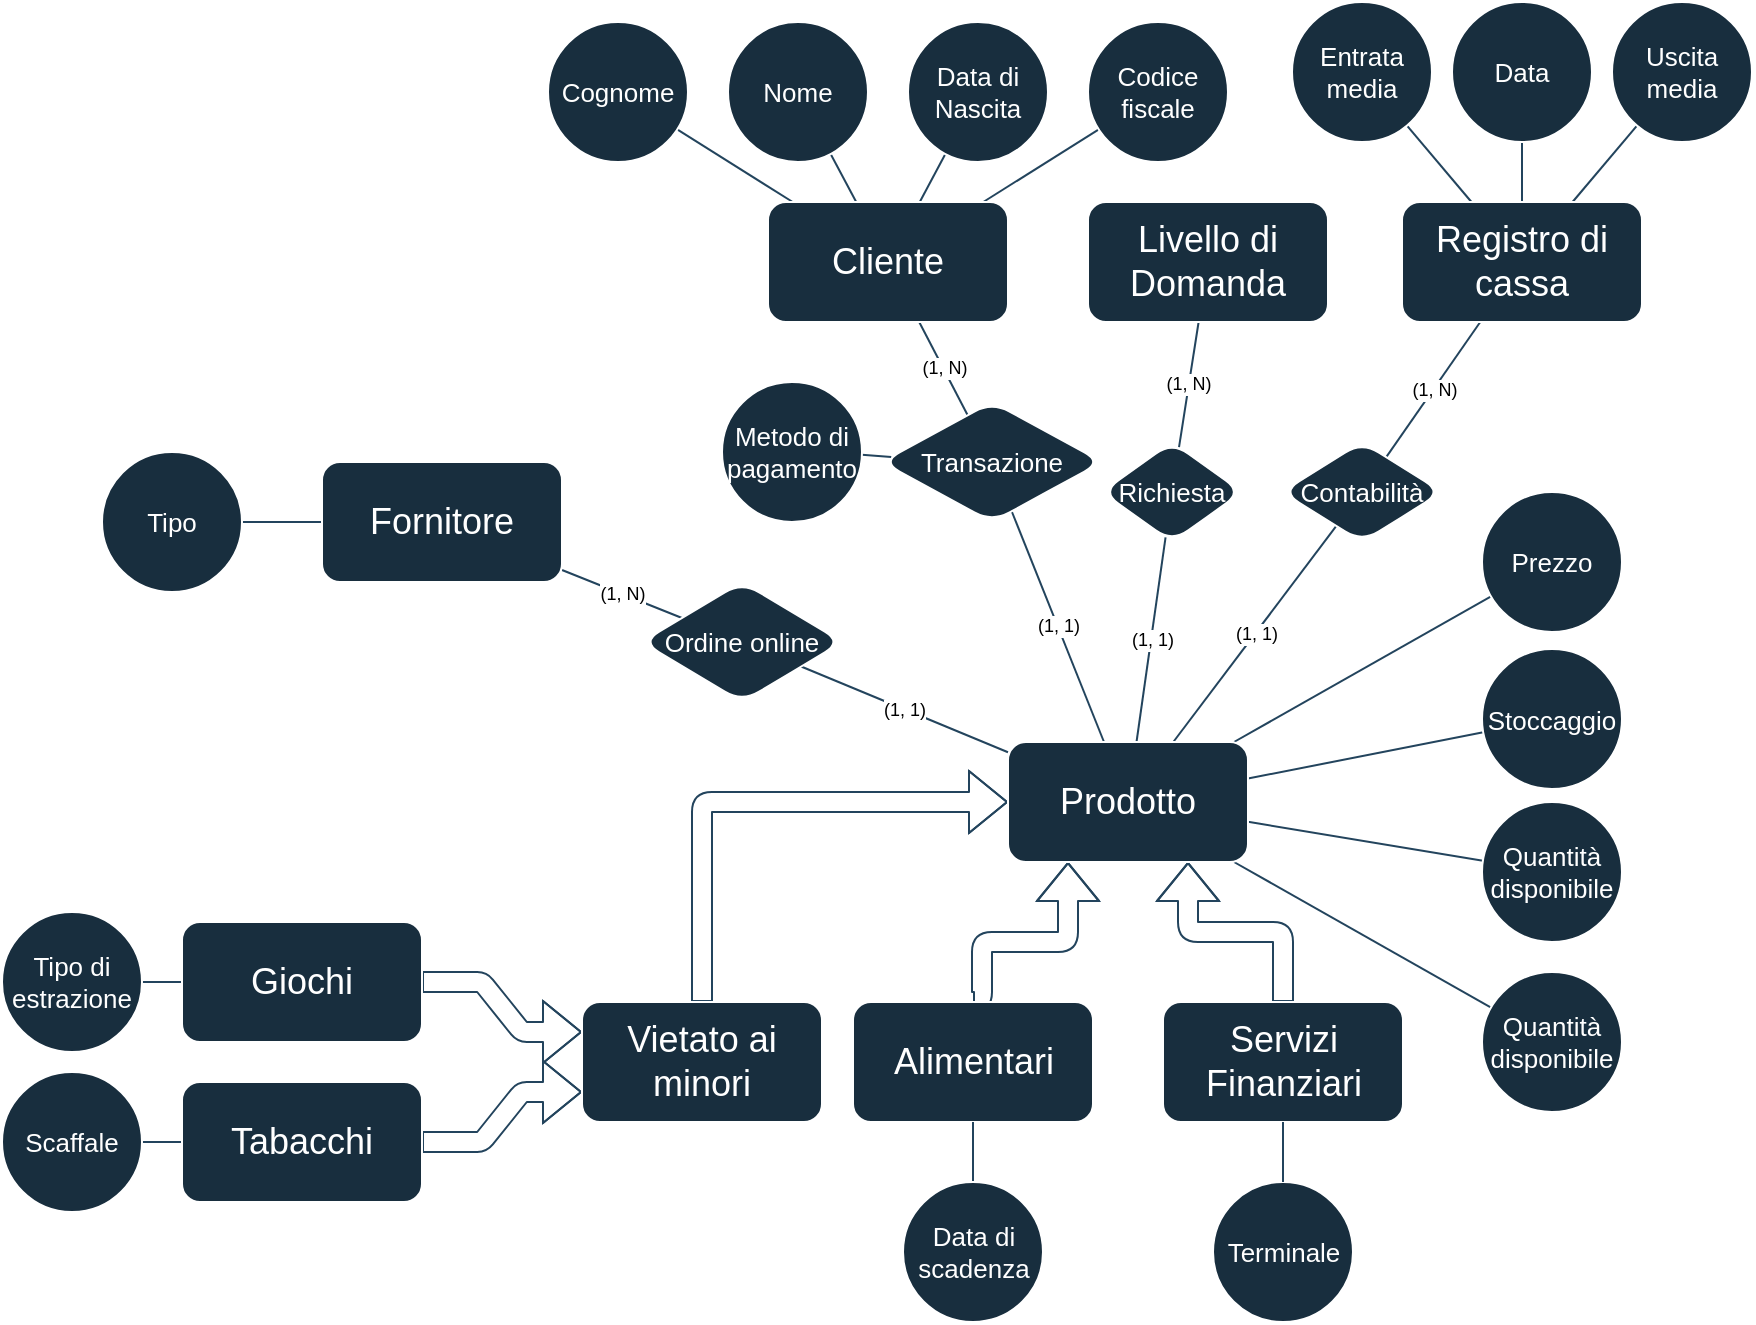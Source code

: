 <mxfile version="22.1.2" type="device">
  <diagram name="Page-1" id="yC7KV2Ko1jgtMiXsxVH6">
    <mxGraphModel dx="1687" dy="1014" grid="1" gridSize="10" guides="1" tooltips="1" connect="1" arrows="1" fold="1" page="1" pageScale="1" pageWidth="1169" pageHeight="827" background="none" math="0" shadow="0">
      <root>
        <mxCell id="0" />
        <mxCell id="1" parent="0" />
        <mxCell id="bjiBy-Oqqbf7vFOBeWp3-7" style="edgeStyle=entityRelationEdgeStyle;rounded=1;orthogonalLoop=1;jettySize=auto;html=1;entryX=1;entryY=0.75;entryDx=0;entryDy=0;strokeColor=#23445D;shape=flexArrow;labelBackgroundColor=none;fontColor=default;" edge="1" parent="1" source="NwfZpaaQpDAw_J0AIX61-36" target="BWnH7RUJTYlGTLS44q7B-50">
          <mxGeometry relative="1" as="geometry" />
        </mxCell>
        <mxCell id="bjiBy-Oqqbf7vFOBeWp3-13" style="edgeStyle=orthogonalEdgeStyle;rounded=1;orthogonalLoop=1;jettySize=auto;html=1;entryX=0.25;entryY=0;entryDx=0;entryDy=0;strokeColor=#23445D;shape=flexArrow;labelBackgroundColor=none;fontColor=default;" edge="1" parent="1" source="NwfZpaaQpDAw_J0AIX61-58" target="NwfZpaaQpDAw_J0AIX61-10">
          <mxGeometry relative="1" as="geometry" />
        </mxCell>
        <mxCell id="bjiBy-Oqqbf7vFOBeWp3-11" style="edgeStyle=orthogonalEdgeStyle;rounded=1;orthogonalLoop=1;jettySize=auto;html=1;strokeColor=#23445D;endArrow=blockThin;endFill=1;shape=flexArrow;entryX=0.75;entryY=0;entryDx=0;entryDy=0;elbow=vertical;labelBackgroundColor=none;fontColor=default;exitX=0.5;exitY=1;exitDx=0;exitDy=0;" edge="1" parent="1" source="NwfZpaaQpDAw_J0AIX61-81" target="NwfZpaaQpDAw_J0AIX61-10">
          <mxGeometry relative="1" as="geometry">
            <Array as="points">
              <mxPoint x="710" y="520" />
              <mxPoint x="753" y="520" />
            </Array>
          </mxGeometry>
        </mxCell>
        <mxCell id="bjiBy-Oqqbf7vFOBeWp3-6" style="edgeStyle=entityRelationEdgeStyle;rounded=1;orthogonalLoop=1;jettySize=auto;html=1;strokeColor=#23445D;shape=flexArrow;entryX=1;entryY=0.25;entryDx=0;entryDy=0;labelBackgroundColor=none;fontColor=default;" edge="1" parent="1" source="NwfZpaaQpDAw_J0AIX61-86" target="BWnH7RUJTYlGTLS44q7B-50">
          <mxGeometry relative="1" as="geometry" />
        </mxCell>
        <mxCell id="BWnH7RUJTYlGTLS44q7B-9" value="(1, N)" style="endArrow=none;rounded=1;shadow=0;snapToPoint=0;fixDash=0;editable=1;movable=1;resizable=1;rotatable=1;deletable=1;locked=0;connectable=1;metaEdit=0;backgroundOutline=0;cloneable=1;enumerate=0;comic=0;fontSize=9;verticalAlign=middle;align=center;fontStyle=0;fontColor=default;labelBackgroundColor=default;labelBorderColor=none;html=1;spacing=0;horizontal=1;strokeColor=#23445D;" parent="1" source="NwfZpaaQpDAw_J0AIX61-1" target="NwfZpaaQpDAw_J0AIX61-28" edge="1">
          <mxGeometry width="50" height="50" relative="1" as="geometry">
            <mxPoint x="648" y="180" as="sourcePoint" />
            <mxPoint x="877" y="295.5" as="targetPoint" />
          </mxGeometry>
        </mxCell>
        <mxCell id="BWnH7RUJTYlGTLS44q7B-10" value="(1, 1)" style="endArrow=none;rounded=1;shadow=0;snapToPoint=0;fixDash=0;editable=1;movable=1;resizable=1;rotatable=1;deletable=1;locked=0;connectable=1;metaEdit=0;backgroundOutline=0;cloneable=1;enumerate=0;comic=0;fontSize=9;verticalAlign=middle;align=center;fontStyle=0;fontColor=default;labelBackgroundColor=default;labelBorderColor=none;html=1;spacing=0;horizontal=1;strokeColor=#23445D;" parent="1" source="NwfZpaaQpDAw_J0AIX61-1" target="NwfZpaaQpDAw_J0AIX61-10" edge="1">
          <mxGeometry width="50" height="50" relative="1" as="geometry">
            <mxPoint x="768" y="262" as="sourcePoint" />
            <mxPoint x="768" y="224" as="targetPoint" />
          </mxGeometry>
        </mxCell>
        <mxCell id="BWnH7RUJTYlGTLS44q7B-13" value="" style="endArrow=none;rounded=1;shadow=0;snapToPoint=0;fixDash=0;editable=1;movable=1;resizable=1;rotatable=1;deletable=1;locked=0;connectable=1;metaEdit=0;backgroundOutline=0;cloneable=1;enumerate=0;comic=0;fontSize=18;verticalAlign=middle;align=center;fontStyle=0;fontColor=default;labelBackgroundColor=none;labelBorderColor=none;html=1;spacing=0;horizontal=1;strokeColor=#23445D;" parent="1" source="BWnH7RUJTYlGTLS44q7B-11" target="NwfZpaaQpDAw_J0AIX61-1" edge="1">
          <mxGeometry width="50" height="50" relative="1" as="geometry">
            <mxPoint x="827" y="374.5" as="sourcePoint" />
            <mxPoint x="660" y="320" as="targetPoint" />
          </mxGeometry>
        </mxCell>
        <mxCell id="BWnH7RUJTYlGTLS44q7B-18" value="" style="endArrow=none;rounded=1;shadow=0;snapToPoint=0;fixDash=0;editable=1;movable=1;resizable=1;rotatable=1;deletable=1;locked=0;connectable=1;metaEdit=0;backgroundOutline=0;cloneable=1;enumerate=0;comic=0;fontSize=18;verticalAlign=middle;align=center;fontStyle=0;fontColor=default;labelBackgroundColor=none;labelBorderColor=none;html=1;spacing=0;horizontal=1;strokeColor=#23445D;" parent="1" source="BWnH7RUJTYlGTLS44q7B-17" target="NwfZpaaQpDAw_J0AIX61-36" edge="1">
          <mxGeometry width="50" height="50" relative="1" as="geometry">
            <mxPoint x="-22" y="861" as="sourcePoint" />
            <mxPoint x="28" y="811" as="targetPoint" />
          </mxGeometry>
        </mxCell>
        <mxCell id="BWnH7RUJTYlGTLS44q7B-23" value="(1, N)" style="endArrow=none;rounded=1;shadow=0;snapToPoint=0;fixDash=0;editable=1;movable=1;resizable=1;rotatable=1;deletable=1;locked=0;connectable=1;metaEdit=0;backgroundOutline=0;cloneable=1;enumerate=0;comic=0;fontSize=9;verticalAlign=middle;align=center;fontStyle=0;fontColor=default;labelBackgroundColor=default;labelBorderColor=none;html=1;spacing=0;horizontal=1;strokeColor=#23445D;" parent="1" source="BWnH7RUJTYlGTLS44q7B-19" target="BWnH7RUJTYlGTLS44q7B-22" edge="1">
          <mxGeometry width="50" height="50" relative="1" as="geometry">
            <mxPoint x="937" y="433" as="sourcePoint" />
            <mxPoint x="987" y="383" as="targetPoint" />
          </mxGeometry>
        </mxCell>
        <mxCell id="BWnH7RUJTYlGTLS44q7B-24" value="(1, 1)" style="endArrow=none;rounded=1;shadow=0;snapToPoint=0;fixDash=0;editable=1;movable=1;resizable=1;rotatable=1;deletable=1;locked=0;connectable=1;metaEdit=0;backgroundOutline=0;cloneable=1;enumerate=0;comic=0;fontSize=9;verticalAlign=middle;align=center;fontStyle=0;fontColor=default;labelBackgroundColor=default;labelBorderColor=none;html=1;spacing=0;horizontal=1;strokeColor=#23445D;" parent="1" source="NwfZpaaQpDAw_J0AIX61-10" target="BWnH7RUJTYlGTLS44q7B-22" edge="1">
          <mxGeometry width="50" height="50" relative="1" as="geometry">
            <mxPoint x="458" y="239" as="sourcePoint" />
            <mxPoint x="543" y="288" as="targetPoint" />
          </mxGeometry>
        </mxCell>
        <mxCell id="BWnH7RUJTYlGTLS44q7B-29" value="" style="endArrow=none;rounded=1;shadow=0;snapToPoint=0;fixDash=0;editable=1;movable=1;resizable=1;rotatable=1;deletable=1;locked=0;connectable=1;metaEdit=0;backgroundOutline=0;cloneable=1;enumerate=0;comic=0;fontSize=18;verticalAlign=middle;align=center;fontStyle=0;fontColor=default;labelBackgroundColor=none;labelBorderColor=none;html=1;spacing=0;horizontal=1;strokeColor=#23445D;" parent="1" source="BWnH7RUJTYlGTLS44q7B-27" target="NwfZpaaQpDAw_J0AIX61-10" edge="1">
          <mxGeometry width="50" height="50" relative="1" as="geometry">
            <mxPoint x="902" y="211" as="sourcePoint" />
            <mxPoint x="832" y="297.166" as="targetPoint" />
          </mxGeometry>
        </mxCell>
        <mxCell id="BWnH7RUJTYlGTLS44q7B-30" value="" style="endArrow=none;rounded=1;shadow=0;snapToPoint=0;fixDash=0;editable=1;movable=1;resizable=1;rotatable=1;deletable=1;locked=0;connectable=1;metaEdit=0;backgroundOutline=0;cloneable=1;enumerate=0;comic=0;fontSize=18;verticalAlign=middle;align=center;fontStyle=0;fontColor=default;labelBackgroundColor=none;labelBorderColor=none;html=1;spacing=0;horizontal=1;strokeColor=#23445D;" parent="1" source="BWnH7RUJTYlGTLS44q7B-28" target="NwfZpaaQpDAw_J0AIX61-10" edge="1">
          <mxGeometry width="50" height="50" relative="1" as="geometry">
            <mxPoint x="897" y="297" as="sourcePoint" />
            <mxPoint x="832" y="338.273" as="targetPoint" />
          </mxGeometry>
        </mxCell>
        <mxCell id="BWnH7RUJTYlGTLS44q7B-32" value="(1, 1)" style="endArrow=none;rounded=1;shadow=0;snapToPoint=0;fixDash=0;editable=1;movable=1;resizable=1;rotatable=1;deletable=1;locked=0;connectable=1;metaEdit=0;backgroundOutline=0;cloneable=1;enumerate=0;comic=0;fontSize=9;verticalAlign=middle;align=center;fontStyle=0;fontColor=default;labelBackgroundColor=default;labelBorderColor=none;html=1;spacing=0;horizontal=1;strokeColor=#23445D;" parent="1" source="BWnH7RUJTYlGTLS44q7B-33" target="NwfZpaaQpDAw_J0AIX61-10" edge="1">
          <mxGeometry width="50" height="50" relative="1" as="geometry">
            <mxPoint x="929" y="238" as="sourcePoint" />
            <mxPoint x="832" y="279.0" as="targetPoint" />
          </mxGeometry>
        </mxCell>
        <mxCell id="BWnH7RUJTYlGTLS44q7B-34" value="(1, N)" style="endArrow=none;rounded=1;shadow=0;snapToPoint=0;fixDash=0;editable=1;movable=1;resizable=1;rotatable=1;deletable=1;locked=0;connectable=1;metaEdit=0;backgroundOutline=0;cloneable=1;enumerate=0;comic=0;fontSize=9;verticalAlign=middle;align=center;fontStyle=0;fontColor=default;labelBackgroundColor=default;labelBorderColor=none;html=1;spacing=0;horizontal=1;strokeColor=#23445D;" parent="1" source="BWnH7RUJTYlGTLS44q7B-31" target="BWnH7RUJTYlGTLS44q7B-33" edge="1">
          <mxGeometry width="50" height="50" relative="1" as="geometry">
            <mxPoint x="948" y="241" as="sourcePoint" />
            <mxPoint x="842" y="291" as="targetPoint" />
          </mxGeometry>
        </mxCell>
        <mxCell id="BWnH7RUJTYlGTLS44q7B-40" value="" style="endArrow=none;rounded=1;shadow=0;snapToPoint=0;fixDash=0;editable=1;movable=1;resizable=1;rotatable=1;deletable=1;locked=0;connectable=1;metaEdit=0;backgroundOutline=0;cloneable=1;enumerate=0;comic=0;fontSize=18;verticalAlign=middle;align=center;fontStyle=0;fontColor=default;labelBackgroundColor=none;labelBorderColor=none;html=1;spacing=0;horizontal=1;strokeColor=#23445D;" parent="1" source="BWnH7RUJTYlGTLS44q7B-41" target="NwfZpaaQpDAw_J0AIX61-86" edge="1">
          <mxGeometry width="50" height="50" relative="1" as="geometry">
            <mxPoint x="186.25" y="1100" as="sourcePoint" />
            <mxPoint x="327.25" y="1031" as="targetPoint" />
          </mxGeometry>
        </mxCell>
        <mxCell id="BWnH7RUJTYlGTLS44q7B-45" value="" style="endArrow=none;rounded=1;shadow=0;snapToPoint=0;fixDash=0;editable=1;movable=1;resizable=1;rotatable=1;deletable=1;locked=0;connectable=1;metaEdit=0;backgroundOutline=0;cloneable=1;enumerate=0;comic=0;fontSize=18;verticalAlign=middle;align=center;fontStyle=0;fontColor=default;labelBackgroundColor=none;labelBorderColor=none;html=1;spacing=0;horizontal=1;strokeColor=#23445D;" parent="1" source="UuxUA1EpaXaRg3eKshWf-8" target="NwfZpaaQpDAw_J0AIX61-28" edge="1">
          <mxGeometry width="50" height="50" relative="1" as="geometry">
            <mxPoint x="662.0" y="70" as="sourcePoint" />
            <mxPoint x="724.0" y="100.5" as="targetPoint" />
          </mxGeometry>
        </mxCell>
        <mxCell id="BWnH7RUJTYlGTLS44q7B-47" value="" style="endArrow=none;rounded=1;shadow=0;snapToPoint=0;fixDash=0;editable=1;movable=1;resizable=1;rotatable=1;deletable=1;locked=0;connectable=1;metaEdit=0;backgroundOutline=0;cloneable=1;enumerate=0;comic=0;fontSize=18;verticalAlign=middle;align=center;fontStyle=0;fontColor=default;labelBackgroundColor=none;labelBorderColor=none;html=1;spacing=0;horizontal=1;strokeColor=#23445D;" parent="1" source="BWnH7RUJTYlGTLS44q7B-46" target="NwfZpaaQpDAw_J0AIX61-28" edge="1">
          <mxGeometry width="50" height="50" relative="1" as="geometry">
            <mxPoint x="853" y="323.5" as="sourcePoint" />
            <mxPoint x="700" y="107.3" as="targetPoint" />
          </mxGeometry>
        </mxCell>
        <mxCell id="BWnH7RUJTYlGTLS44q7B-49" value="" style="endArrow=none;rounded=1;shadow=0;snapToPoint=0;fixDash=0;editable=1;movable=1;resizable=1;rotatable=1;deletable=1;locked=0;connectable=1;metaEdit=0;backgroundOutline=0;cloneable=1;enumerate=0;comic=0;fontSize=18;verticalAlign=middle;align=center;fontStyle=0;fontColor=default;labelBackgroundColor=none;labelBorderColor=none;html=1;spacing=0;horizontal=1;strokeColor=#23445D;" parent="1" source="BWnH7RUJTYlGTLS44q7B-48" target="NwfZpaaQpDAw_J0AIX61-28" edge="1">
          <mxGeometry width="50" height="50" relative="1" as="geometry">
            <mxPoint x="795" y="100.5" as="sourcePoint" />
            <mxPoint x="718" y="103.5" as="targetPoint" />
          </mxGeometry>
        </mxCell>
        <mxCell id="bjiBy-Oqqbf7vFOBeWp3-12" style="edgeStyle=orthogonalEdgeStyle;rounded=1;orthogonalLoop=1;jettySize=auto;html=1;entryX=1;entryY=0.5;entryDx=0;entryDy=0;strokeColor=#23445D;exitX=0.5;exitY=1;exitDx=0;exitDy=0;elbow=vertical;shape=flexArrow;labelBackgroundColor=none;fontColor=default;" edge="1" parent="1" source="BWnH7RUJTYlGTLS44q7B-50" target="NwfZpaaQpDAw_J0AIX61-10">
          <mxGeometry relative="1" as="geometry">
            <Array as="points">
              <mxPoint x="570" y="450" />
            </Array>
          </mxGeometry>
        </mxCell>
        <mxCell id="BWnH7RUJTYlGTLS44q7B-60" value="" style="endArrow=none;rounded=1;shadow=0;snapToPoint=0;fixDash=0;editable=1;movable=1;resizable=1;rotatable=1;deletable=1;locked=0;connectable=1;metaEdit=0;backgroundOutline=0;cloneable=1;enumerate=0;comic=0;fontSize=18;verticalAlign=middle;align=center;fontStyle=0;fontColor=default;labelBackgroundColor=none;labelBorderColor=none;html=1;spacing=0;horizontal=1;strokeColor=#23445D;" parent="1" source="BWnH7RUJTYlGTLS44q7B-59" target="NwfZpaaQpDAw_J0AIX61-10" edge="1">
          <mxGeometry width="50" height="50" relative="1" as="geometry">
            <mxPoint x="1032" y="241.5" as="sourcePoint" />
            <mxPoint x="832" y="316.56" as="targetPoint" />
          </mxGeometry>
        </mxCell>
        <mxCell id="BWnH7RUJTYlGTLS44q7B-65" value="(1, 1)" style="endArrow=none;rounded=1;shadow=0;snapToPoint=0;fixDash=0;editable=1;movable=1;resizable=1;rotatable=1;deletable=1;locked=0;connectable=1;metaEdit=0;backgroundOutline=0;cloneable=1;enumerate=0;comic=0;fontSize=9;verticalAlign=middle;align=center;fontStyle=0;fontColor=default;labelBackgroundColor=default;labelBorderColor=none;html=1;spacing=0;horizontal=1;strokeColor=#23445D;" parent="1" source="BWnH7RUJTYlGTLS44q7B-64" target="NwfZpaaQpDAw_J0AIX61-10" edge="1">
          <mxGeometry width="50" height="50" relative="1" as="geometry">
            <mxPoint x="825" y="284" as="sourcePoint" />
            <mxPoint x="782" y="380" as="targetPoint" />
          </mxGeometry>
        </mxCell>
        <mxCell id="BWnH7RUJTYlGTLS44q7B-66" value="(1, N)" style="endArrow=none;rounded=1;shadow=0;snapToPoint=0;fixDash=0;editable=1;movable=1;resizable=1;rotatable=1;deletable=1;locked=0;connectable=1;metaEdit=0;backgroundOutline=0;cloneable=1;enumerate=0;comic=0;fontSize=9;verticalAlign=middle;align=center;fontStyle=0;fontColor=default;labelBackgroundColor=default;labelBorderColor=none;html=1;spacing=0;horizontal=1;strokeColor=#23445D;" parent="1" source="BWnH7RUJTYlGTLS44q7B-63" target="BWnH7RUJTYlGTLS44q7B-64" edge="1">
          <mxGeometry width="50" height="50" relative="1" as="geometry">
            <mxPoint x="849" y="494.5" as="sourcePoint" />
            <mxPoint x="787" y="467.5" as="targetPoint" />
          </mxGeometry>
        </mxCell>
        <mxCell id="BWnH7RUJTYlGTLS44q7B-70" value="" style="endArrow=none;rounded=1;shadow=0;snapToPoint=0;fixDash=0;editable=1;movable=1;resizable=1;rotatable=1;deletable=1;locked=0;connectable=1;metaEdit=0;backgroundOutline=0;cloneable=1;enumerate=0;comic=0;fontSize=18;verticalAlign=middle;align=center;fontStyle=0;fontColor=default;labelBackgroundColor=none;labelBorderColor=none;html=1;spacing=0;horizontal=1;strokeColor=#23445D;" parent="1" source="BWnH7RUJTYlGTLS44q7B-68" target="BWnH7RUJTYlGTLS44q7B-63" edge="1">
          <mxGeometry width="50" height="50" relative="1" as="geometry">
            <mxPoint x="934" y="375.5" as="sourcePoint" />
            <mxPoint x="787" y="421.5" as="targetPoint" />
          </mxGeometry>
        </mxCell>
        <mxCell id="BWnH7RUJTYlGTLS44q7B-71" value="" style="endArrow=none;rounded=1;shadow=0;snapToPoint=0;fixDash=0;editable=1;movable=1;resizable=1;rotatable=1;deletable=1;locked=0;connectable=1;metaEdit=0;backgroundOutline=0;cloneable=1;enumerate=0;comic=0;fontSize=18;verticalAlign=middle;align=center;fontStyle=0;fontColor=default;labelBackgroundColor=none;labelBorderColor=none;html=1;spacing=0;horizontal=1;strokeColor=#23445D;" parent="1" source="BWnH7RUJTYlGTLS44q7B-69" target="BWnH7RUJTYlGTLS44q7B-63" edge="1">
          <mxGeometry width="50" height="50" relative="1" as="geometry">
            <mxPoint x="1101" y="647.5" as="sourcePoint" />
            <mxPoint x="1063" y="548.5" as="targetPoint" />
          </mxGeometry>
        </mxCell>
        <mxCell id="BWnH7RUJTYlGTLS44q7B-73" value="" style="endArrow=none;rounded=1;shadow=0;snapToPoint=0;fixDash=0;editable=1;movable=1;resizable=1;rotatable=1;deletable=1;locked=0;connectable=1;metaEdit=0;backgroundOutline=0;cloneable=1;enumerate=0;comic=0;fontSize=18;verticalAlign=middle;align=center;fontStyle=0;fontColor=default;labelBackgroundColor=none;labelBorderColor=none;html=1;spacing=0;horizontal=1;strokeColor=#23445D;" parent="1" source="BWnH7RUJTYlGTLS44q7B-72" target="BWnH7RUJTYlGTLS44q7B-63" edge="1">
          <mxGeometry width="50" height="50" relative="1" as="geometry">
            <mxPoint x="1062.64" y="721.75" as="sourcePoint" />
            <mxPoint x="1060" y="186.979" as="targetPoint" />
          </mxGeometry>
        </mxCell>
        <mxCell id="BWnH7RUJTYlGTLS44q7B-77" value="" style="endArrow=none;rounded=1;shadow=0;snapToPoint=0;fixDash=0;editable=1;movable=1;resizable=1;rotatable=1;deletable=1;locked=0;connectable=1;metaEdit=0;backgroundOutline=0;cloneable=1;enumerate=0;comic=0;fontSize=18;verticalAlign=middle;align=center;fontStyle=0;fontColor=default;labelBackgroundColor=none;labelBorderColor=none;html=1;spacing=0;horizontal=1;strokeColor=#23445D;" parent="1" source="BWnH7RUJTYlGTLS44q7B-76" target="NwfZpaaQpDAw_J0AIX61-10" edge="1">
          <mxGeometry width="50" height="50" relative="1" as="geometry">
            <mxPoint x="931" y="334" as="sourcePoint" />
            <mxPoint x="828" y="382" as="targetPoint" />
          </mxGeometry>
        </mxCell>
        <mxCell id="UuxUA1EpaXaRg3eKshWf-10" value="" style="endArrow=none;rounded=1;shadow=0;snapToPoint=0;fixDash=0;editable=1;movable=1;resizable=1;rotatable=1;deletable=1;locked=0;connectable=1;metaEdit=0;backgroundOutline=0;cloneable=1;enumerate=0;comic=0;fontSize=18;verticalAlign=middle;align=center;fontStyle=0;fontColor=default;labelBackgroundColor=none;labelBorderColor=none;html=1;spacing=0;horizontal=1;strokeColor=#23445D;" parent="1" source="UuxUA1EpaXaRg3eKshWf-7" target="NwfZpaaQpDAw_J0AIX61-28" edge="1">
          <mxGeometry width="50" height="50" relative="1" as="geometry">
            <mxPoint x="724" y="78" as="sourcePoint" />
            <mxPoint x="695" y="116" as="targetPoint" />
          </mxGeometry>
        </mxCell>
        <mxCell id="UuxUA1EpaXaRg3eKshWf-11" value="" style="endArrow=none;rounded=1;shadow=0;snapToPoint=0;fixDash=0;editable=1;movable=1;resizable=1;rotatable=1;deletable=1;locked=0;connectable=1;metaEdit=0;backgroundOutline=0;cloneable=1;enumerate=0;comic=0;fontSize=18;verticalAlign=middle;align=center;fontStyle=0;fontColor=default;labelBackgroundColor=none;labelBorderColor=none;html=1;spacing=0;horizontal=1;strokeColor=#23445D;" parent="1" source="UuxUA1EpaXaRg3eKshWf-12" target="BWnH7RUJTYlGTLS44q7B-19" edge="1">
          <mxGeometry width="50" height="50" relative="1" as="geometry">
            <mxPoint x="483.25" y="360" as="sourcePoint" />
            <mxPoint x="415" y="245.764" as="targetPoint" />
          </mxGeometry>
        </mxCell>
        <mxCell id="NwfZpaaQpDAw_J0AIX61-10" value="Prodotto" style="fontSize=18;shadow=0;snapToPoint=0;fixDash=0;editable=1;movable=1;resizable=1;rotatable=1;deletable=1;locked=0;connectable=1;metaEdit=0;backgroundOutline=0;cloneable=1;enumerate=0;comic=0;verticalAlign=middle;align=center;fontStyle=0;fontColor=#FFFFFF;labelBackgroundColor=none;labelBorderColor=none;whiteSpace=wrap;html=1;spacing=0;horizontal=1;direction=west;flipH=0;flipV=0;fillColor=#182E3E;strokeColor=#FFFFFF;rounded=1;" parent="1" vertex="1">
          <mxGeometry x="723" y="420" width="120" height="60" as="geometry" />
        </mxCell>
        <mxCell id="NwfZpaaQpDAw_J0AIX61-1" value="Transazione" style="rhombus;fontSize=13;shadow=0;snapToPoint=0;fixDash=0;editable=1;movable=1;resizable=1;rotatable=1;deletable=1;locked=0;connectable=1;metaEdit=0;backgroundOutline=0;cloneable=1;enumerate=0;comic=0;verticalAlign=middle;align=center;fontStyle=0;fontColor=#FFFFFF;labelBackgroundColor=none;labelBorderColor=none;whiteSpace=wrap;html=1;spacing=0;horizontal=1;direction=west;flipH=0;flipV=0;fillColor=#182E3E;strokeColor=#FFFFFF;rounded=1;" parent="1" vertex="1">
          <mxGeometry x="660" y="250" width="110" height="60" as="geometry" />
        </mxCell>
        <mxCell id="NwfZpaaQpDAw_J0AIX61-28" value="Cliente" style="rounded=1;fontSize=18;shadow=0;snapToPoint=0;fixDash=0;editable=1;movable=1;resizable=1;rotatable=1;deletable=1;locked=0;connectable=1;metaEdit=0;backgroundOutline=0;cloneable=1;enumerate=0;comic=0;verticalAlign=middle;align=center;fontStyle=0;fontColor=#FFFFFF;labelBackgroundColor=none;labelBorderColor=none;whiteSpace=wrap;html=1;spacing=0;horizontal=1;direction=west;flipH=0;flipV=0;fillColor=#182E3E;strokeColor=#FFFFFF;" parent="1" vertex="1">
          <mxGeometry x="603" y="150" width="120" height="60" as="geometry" />
        </mxCell>
        <mxCell id="NwfZpaaQpDAw_J0AIX61-36" value="Giochi" style="rounded=1;fontSize=18;shadow=0;snapToPoint=0;fixDash=0;editable=1;movable=1;resizable=1;rotatable=1;deletable=1;locked=0;connectable=1;metaEdit=0;backgroundOutline=0;cloneable=1;enumerate=0;comic=0;verticalAlign=middle;align=center;fontStyle=0;fontColor=#FFFFFF;labelBackgroundColor=none;labelBorderColor=none;whiteSpace=wrap;html=1;spacing=0;horizontal=1;direction=west;flipH=0;flipV=0;fillColor=#182E3E;strokeColor=#FFFFFF;" parent="1" vertex="1">
          <mxGeometry x="310" y="510" width="120" height="60" as="geometry" />
        </mxCell>
        <mxCell id="NwfZpaaQpDAw_J0AIX61-58" value="Servizi Finanziari" style="fontSize=18;shadow=0;snapToPoint=0;fixDash=0;editable=1;movable=1;resizable=1;rotatable=1;deletable=1;locked=0;connectable=1;metaEdit=0;backgroundOutline=0;cloneable=1;enumerate=0;comic=0;verticalAlign=middle;align=center;fontStyle=0;fontColor=#FFFFFF;labelBackgroundColor=none;labelBorderColor=none;whiteSpace=wrap;html=1;spacing=0;horizontal=1;direction=west;flipH=0;flipV=0;fillColor=#182E3E;strokeColor=#FFFFFF;rounded=1;" parent="1" vertex="1">
          <mxGeometry x="800.5" y="550" width="120" height="60" as="geometry" />
        </mxCell>
        <mxCell id="NwfZpaaQpDAw_J0AIX61-81" value="Alimentari" style="rounded=1;fontSize=18;shadow=0;snapToPoint=0;fixDash=0;editable=1;movable=1;resizable=1;rotatable=1;deletable=1;locked=0;connectable=1;metaEdit=0;backgroundOutline=0;cloneable=1;enumerate=0;comic=0;verticalAlign=middle;align=center;fontStyle=0;fontColor=#FFFFFF;labelBackgroundColor=none;labelBorderColor=none;whiteSpace=wrap;html=1;spacing=0;horizontal=1;direction=west;flipH=0;flipV=0;fillColor=#182E3E;strokeColor=#FFFFFF;" parent="1" vertex="1">
          <mxGeometry x="645.5" y="550" width="120" height="60" as="geometry" />
        </mxCell>
        <mxCell id="NwfZpaaQpDAw_J0AIX61-86" value="Tabacchi" style="rounded=1;fontSize=18;shadow=0;snapToPoint=0;fixDash=0;editable=1;movable=1;resizable=1;rotatable=1;deletable=1;locked=0;connectable=1;metaEdit=0;backgroundOutline=0;cloneable=1;enumerate=0;comic=0;verticalAlign=middle;align=center;fontStyle=0;fontColor=#FFFFFF;labelBackgroundColor=none;labelBorderColor=none;whiteSpace=wrap;html=1;spacing=0;horizontal=1;direction=west;flipH=0;flipV=0;fillColor=#182E3E;strokeColor=#FFFFFF;" parent="1" vertex="1">
          <mxGeometry x="310" y="590" width="120" height="60" as="geometry" />
        </mxCell>
        <mxCell id="BWnH7RUJTYlGTLS44q7B-11" value="Metodo di pagamento" style="ellipse;aspect=fixed;shadow=0;snapToPoint=0;fixDash=0;editable=1;movable=1;resizable=1;rotatable=1;deletable=1;locked=0;connectable=1;metaEdit=0;backgroundOutline=0;cloneable=1;enumerate=0;comic=0;fontSize=13;verticalAlign=middle;align=center;fontStyle=0;fontColor=#FFFFFF;labelBackgroundColor=none;labelBorderColor=none;whiteSpace=wrap;html=1;spacing=0;horizontal=1;direction=west;flipH=0;flipV=0;fillColor=#182E3E;noLabel=0;allowArrows=1;expand=1;autosize=1;fixedWidth=0;resizeWidth=0;resizeHeight=0;treeFolding=0;treeMoving=0;strokeColor=#FFFFFF;rounded=1;" parent="1" vertex="1">
          <mxGeometry x="580" y="240" width="70" height="70" as="geometry" />
        </mxCell>
        <mxCell id="BWnH7RUJTYlGTLS44q7B-17" value="Tipo di estrazione" style="ellipse;aspect=fixed;shadow=0;snapToPoint=0;fixDash=0;editable=1;movable=1;resizable=1;rotatable=1;deletable=1;locked=0;connectable=1;metaEdit=0;backgroundOutline=0;cloneable=1;enumerate=0;comic=0;fontSize=13;verticalAlign=middle;align=center;fontStyle=0;fontColor=#FFFFFF;labelBackgroundColor=none;labelBorderColor=none;whiteSpace=wrap;html=1;spacing=0;horizontal=1;direction=west;flipH=0;flipV=0;fillColor=#182E3E;noLabel=0;allowArrows=1;expand=1;autosize=1;fixedWidth=0;resizeWidth=0;resizeHeight=0;treeFolding=0;treeMoving=0;strokeColor=#FFFFFF;rounded=1;" parent="1" vertex="1">
          <mxGeometry x="220" y="505" width="70" height="70" as="geometry" />
        </mxCell>
        <mxCell id="BWnH7RUJTYlGTLS44q7B-19" value="Fornitore" style="rounded=1;shadow=0;snapToPoint=0;fixDash=0;editable=1;movable=1;resizable=1;rotatable=1;deletable=1;locked=0;connectable=1;metaEdit=0;backgroundOutline=0;cloneable=1;enumerate=0;comic=0;fontSize=18;verticalAlign=middle;align=center;fontStyle=0;fontColor=#FFFFFF;labelBackgroundColor=none;labelBorderColor=none;whiteSpace=wrap;html=1;spacing=0;horizontal=1;direction=west;flipH=0;flipV=0;fillColor=#182E3E;strokeColor=#FFFFFF;" parent="1" vertex="1">
          <mxGeometry x="380" y="280" width="120" height="60" as="geometry" />
        </mxCell>
        <mxCell id="BWnH7RUJTYlGTLS44q7B-22" value="Ordine online" style="rhombus;shadow=0;snapToPoint=0;fixDash=0;editable=1;movable=1;resizable=1;rotatable=1;deletable=1;locked=0;connectable=1;metaEdit=0;backgroundOutline=0;cloneable=1;enumerate=0;comic=0;fontSize=13;verticalAlign=middle;align=center;fontStyle=0;fontColor=#FFFFFF;labelBackgroundColor=none;labelBorderColor=none;whiteSpace=wrap;html=1;spacing=0;horizontal=1;direction=west;flipH=0;flipV=0;fillColor=#182E3E;strokeColor=#FFFFFF;rounded=1;" parent="1" vertex="1">
          <mxGeometry x="540" y="340" width="100" height="60" as="geometry" />
        </mxCell>
        <mxCell id="BWnH7RUJTYlGTLS44q7B-27" value="Prezzo" style="ellipse;aspect=fixed;shadow=0;snapToPoint=0;fixDash=0;editable=1;movable=1;resizable=1;rotatable=1;deletable=1;locked=0;connectable=1;metaEdit=0;backgroundOutline=0;cloneable=1;enumerate=0;comic=0;fontSize=13;verticalAlign=middle;align=center;fontStyle=0;fontColor=#FFFFFF;labelBackgroundColor=none;labelBorderColor=none;whiteSpace=wrap;html=1;spacing=0;horizontal=1;direction=west;flipH=0;flipV=0;fillColor=#182E3E;noLabel=0;allowArrows=1;expand=1;autosize=1;fixedWidth=0;resizeWidth=0;resizeHeight=0;treeFolding=0;treeMoving=0;strokeColor=#FFFFFF;rounded=1;" parent="1" vertex="1">
          <mxGeometry x="960" y="295" width="70" height="70" as="geometry" />
        </mxCell>
        <mxCell id="BWnH7RUJTYlGTLS44q7B-28" value="Quantità disponibile" style="ellipse;aspect=fixed;shadow=0;snapToPoint=0;fixDash=0;editable=1;movable=1;resizable=1;rotatable=1;deletable=1;locked=0;connectable=1;metaEdit=0;backgroundOutline=0;cloneable=1;enumerate=0;comic=0;fontSize=13;verticalAlign=middle;align=center;fontStyle=0;fontColor=#FFFFFF;labelBackgroundColor=none;labelBorderColor=none;whiteSpace=wrap;html=1;spacing=0;horizontal=1;direction=west;flipH=0;flipV=0;fillColor=#182E3E;noLabel=0;allowArrows=1;expand=1;autosize=1;fixedWidth=0;resizeWidth=0;resizeHeight=0;treeFolding=0;treeMoving=0;strokeColor=#FFFFFF;rounded=1;" parent="1" vertex="1">
          <mxGeometry x="960" y="535" width="70" height="70" as="geometry" />
        </mxCell>
        <mxCell id="BWnH7RUJTYlGTLS44q7B-31" value="Livello di Domanda" style="rounded=1;shadow=0;snapToPoint=0;fixDash=0;editable=1;movable=1;resizable=1;rotatable=1;deletable=1;locked=0;connectable=1;metaEdit=0;backgroundOutline=0;cloneable=1;enumerate=0;comic=0;fontSize=18;verticalAlign=middle;align=center;fontStyle=0;fontColor=#FFFFFF;labelBackgroundColor=none;labelBorderColor=none;whiteSpace=wrap;html=1;spacing=0;horizontal=1;direction=west;flipH=0;flipV=0;fillColor=#182E3E;strokeColor=#FFFFFF;" parent="1" vertex="1">
          <mxGeometry x="763" y="150" width="120" height="60" as="geometry" />
        </mxCell>
        <mxCell id="BWnH7RUJTYlGTLS44q7B-33" value="Richiesta" style="rhombus;shadow=0;snapToPoint=0;fixDash=0;editable=1;movable=1;resizable=1;rotatable=1;deletable=1;locked=0;connectable=1;metaEdit=0;backgroundOutline=0;cloneable=1;enumerate=0;comic=0;fontSize=13;verticalAlign=middle;align=center;fontStyle=0;fontColor=#FFFFFF;labelBackgroundColor=none;labelBorderColor=none;whiteSpace=wrap;html=1;spacing=0;horizontal=1;direction=west;flipH=0;flipV=0;fillColor=#182E3E;strokeColor=#FFFFFF;rounded=1;" parent="1" vertex="1">
          <mxGeometry x="770" y="270" width="70" height="50" as="geometry" />
        </mxCell>
        <mxCell id="BWnH7RUJTYlGTLS44q7B-36" value="Terminale" style="ellipse;aspect=fixed;shadow=0;snapToPoint=0;fixDash=0;editable=1;movable=1;resizable=1;rotatable=1;deletable=1;locked=0;connectable=1;metaEdit=0;backgroundOutline=0;cloneable=1;enumerate=0;comic=0;fontSize=13;verticalAlign=middle;align=center;fontStyle=0;fontColor=#FFFFFF;labelBackgroundColor=none;labelBorderColor=none;whiteSpace=wrap;html=1;spacing=0;horizontal=1;direction=west;flipH=0;flipV=0;fillColor=#182E3E;noLabel=0;allowArrows=1;expand=1;autosize=1;fixedWidth=0;resizeWidth=0;resizeHeight=0;treeFolding=0;treeMoving=0;strokeColor=#FFFFFF;rounded=1;" parent="1" vertex="1">
          <mxGeometry x="825.5" y="640" width="70" height="70" as="geometry" />
        </mxCell>
        <mxCell id="BWnH7RUJTYlGTLS44q7B-37" value="" style="endArrow=none;rounded=1;shadow=0;snapToPoint=0;fixDash=0;editable=1;movable=1;resizable=1;rotatable=1;deletable=1;locked=0;connectable=1;metaEdit=0;backgroundOutline=0;cloneable=1;enumerate=0;comic=0;fontSize=18;verticalAlign=middle;align=center;fontStyle=0;fontColor=default;labelBackgroundColor=none;labelBorderColor=none;html=1;spacing=0;horizontal=1;strokeColor=#23445D;" parent="1" source="BWnH7RUJTYlGTLS44q7B-36" target="NwfZpaaQpDAw_J0AIX61-58" edge="1">
          <mxGeometry width="50" height="50" relative="1" as="geometry">
            <mxPoint x="853.717" y="640.148" as="sourcePoint" />
            <mxPoint x="726" y="426" as="targetPoint" />
          </mxGeometry>
        </mxCell>
        <mxCell id="BWnH7RUJTYlGTLS44q7B-41" value="Scaffale" style="ellipse;aspect=fixed;shadow=0;snapToPoint=0;fixDash=0;editable=1;movable=1;resizable=1;rotatable=1;deletable=1;locked=0;connectable=1;metaEdit=0;backgroundOutline=0;cloneable=1;enumerate=0;comic=0;fontSize=13;verticalAlign=middle;align=center;fontStyle=0;fontColor=#FFFFFF;labelBackgroundColor=none;labelBorderColor=none;whiteSpace=wrap;html=1;spacing=0;horizontal=1;direction=west;flipH=0;flipV=0;fillColor=#182E3E;noLabel=0;allowArrows=1;expand=1;autosize=1;fixedWidth=0;resizeWidth=0;resizeHeight=0;treeFolding=0;treeMoving=0;strokeColor=#FFFFFF;rounded=1;" parent="1" vertex="1">
          <mxGeometry x="220" y="585" width="70" height="70" as="geometry" />
        </mxCell>
        <mxCell id="BWnH7RUJTYlGTLS44q7B-46" value="Cognome" style="ellipse;aspect=fixed;shadow=0;snapToPoint=0;fixDash=0;editable=1;movable=1;resizable=1;rotatable=1;deletable=1;locked=0;connectable=1;metaEdit=0;backgroundOutline=0;cloneable=1;enumerate=0;comic=0;fontSize=13;verticalAlign=middle;align=center;fontStyle=0;fontColor=#FFFFFF;labelBackgroundColor=none;labelBorderColor=none;whiteSpace=wrap;html=1;spacing=0;horizontal=1;direction=west;flipH=0;flipV=0;fillColor=#182E3E;noLabel=0;allowArrows=1;expand=1;autosize=1;fixedWidth=0;resizeWidth=0;resizeHeight=0;treeFolding=0;treeMoving=0;strokeColor=#FFFFFF;rounded=1;" parent="1" vertex="1">
          <mxGeometry x="493" y="60" width="70" height="70" as="geometry" />
        </mxCell>
        <mxCell id="BWnH7RUJTYlGTLS44q7B-48" value="Data di Nascita" style="ellipse;aspect=fixed;shadow=0;snapToPoint=0;fixDash=0;editable=1;movable=1;resizable=1;rotatable=1;deletable=1;locked=0;connectable=1;metaEdit=0;backgroundOutline=0;cloneable=1;enumerate=0;comic=0;fontSize=13;verticalAlign=middle;align=center;fontStyle=0;fontColor=#FFFFFF;labelBackgroundColor=none;labelBorderColor=none;whiteSpace=wrap;html=1;spacing=0;horizontal=1;direction=west;flipH=0;flipV=0;fillColor=#182E3E;noLabel=0;allowArrows=1;expand=1;autosize=1;fixedWidth=0;resizeWidth=0;resizeHeight=0;treeFolding=0;treeMoving=0;strokeColor=#FFFFFF;rounded=1;" parent="1" vertex="1">
          <mxGeometry x="673" y="60" width="70" height="70" as="geometry" />
        </mxCell>
        <mxCell id="BWnH7RUJTYlGTLS44q7B-50" value="Vietato ai minori&lt;br&gt;" style="rounded=1;shadow=0;snapToPoint=0;fixDash=0;editable=1;movable=1;resizable=1;rotatable=1;deletable=1;locked=0;connectable=1;metaEdit=0;backgroundOutline=0;cloneable=1;enumerate=0;comic=0;fontSize=18;verticalAlign=middle;align=center;fontStyle=0;fontColor=#FFFFFF;labelBackgroundColor=none;labelBorderColor=none;whiteSpace=wrap;html=1;spacing=0;horizontal=1;direction=west;flipH=0;flipV=0;fillColor=#182E3E;strokeColor=#FFFFFF;" parent="1" vertex="1">
          <mxGeometry x="510" y="550" width="120" height="60" as="geometry" />
        </mxCell>
        <mxCell id="BWnH7RUJTYlGTLS44q7B-52" value="" style="endArrow=none;rounded=1;shadow=0;snapToPoint=0;fixDash=0;editable=1;movable=1;resizable=1;rotatable=1;deletable=1;locked=0;connectable=1;metaEdit=0;backgroundOutline=0;cloneable=1;enumerate=0;comic=0;fontSize=18;verticalAlign=middle;align=center;fontStyle=0;fontColor=default;labelBackgroundColor=none;labelBorderColor=none;html=1;spacing=0;horizontal=1;strokeColor=#23445D;" parent="1" source="BWnH7RUJTYlGTLS44q7B-53" target="NwfZpaaQpDAw_J0AIX61-81" edge="1">
          <mxGeometry width="50" height="50" relative="1" as="geometry">
            <mxPoint x="702.114" y="640.037" as="sourcePoint" />
            <mxPoint x="669.5" y="182" as="targetPoint" />
          </mxGeometry>
        </mxCell>
        <mxCell id="BWnH7RUJTYlGTLS44q7B-53" value="Data di scadenza" style="ellipse;aspect=fixed;shadow=0;snapToPoint=0;fixDash=0;editable=1;movable=1;resizable=1;rotatable=1;deletable=1;locked=0;connectable=1;metaEdit=0;backgroundOutline=0;cloneable=1;enumerate=0;comic=0;fontSize=13;verticalAlign=middle;align=center;fontStyle=0;fontColor=#FFFFFF;labelBackgroundColor=none;labelBorderColor=none;whiteSpace=wrap;html=1;spacing=0;horizontal=1;direction=west;flipH=0;flipV=0;fillColor=#182E3E;noLabel=0;allowArrows=1;expand=1;autosize=1;fixedWidth=0;resizeWidth=0;resizeHeight=0;treeFolding=0;treeMoving=0;strokeColor=#FFFFFF;rounded=1;" parent="1" vertex="1">
          <mxGeometry x="670.5" y="640" width="70" height="70" as="geometry" />
        </mxCell>
        <mxCell id="BWnH7RUJTYlGTLS44q7B-59" value="Stoccaggio" style="ellipse;aspect=fixed;shadow=0;snapToPoint=0;fixDash=0;editable=1;movable=1;resizable=1;rotatable=1;deletable=1;locked=0;connectable=1;metaEdit=0;backgroundOutline=0;cloneable=1;enumerate=0;comic=0;fontSize=13;verticalAlign=middle;align=center;fontStyle=0;fontColor=#FFFFFF;labelBackgroundColor=none;labelBorderColor=none;whiteSpace=wrap;html=1;spacing=0;horizontal=1;direction=west;flipH=0;flipV=0;fillColor=#182E3E;noLabel=0;allowArrows=1;expand=1;autosize=1;fixedWidth=0;resizeWidth=0;resizeHeight=0;treeFolding=0;treeMoving=0;strokeColor=#FFFFFF;rounded=1;" parent="1" vertex="1">
          <mxGeometry x="960" y="373.5" width="70" height="70" as="geometry" />
        </mxCell>
        <mxCell id="BWnH7RUJTYlGTLS44q7B-63" value="Registro di cassa&lt;br&gt;" style="rounded=1;shadow=0;snapToPoint=0;fixDash=0;editable=1;movable=1;resizable=1;rotatable=1;deletable=1;locked=0;connectable=1;metaEdit=0;backgroundOutline=0;cloneable=1;enumerate=0;comic=0;fontSize=18;verticalAlign=middle;align=center;fontStyle=0;fontColor=#FFFFFF;labelBackgroundColor=none;labelBorderColor=none;whiteSpace=wrap;html=1;spacing=0;horizontal=1;direction=west;flipH=0;flipV=0;fillColor=#182E3E;strokeColor=#FFFFFF;" parent="1" vertex="1">
          <mxGeometry x="920" y="150" width="120" height="60" as="geometry" />
        </mxCell>
        <mxCell id="BWnH7RUJTYlGTLS44q7B-64" value="Contabilità" style="rhombus;shadow=0;snapToPoint=0;fixDash=0;editable=1;movable=1;resizable=1;rotatable=1;deletable=1;locked=0;connectable=1;metaEdit=0;backgroundOutline=0;cloneable=1;enumerate=0;comic=0;fontSize=13;verticalAlign=middle;align=center;fontStyle=0;fontColor=#FFFFFF;labelBackgroundColor=none;labelBorderColor=none;whiteSpace=wrap;html=1;spacing=0;horizontal=1;direction=west;flipH=0;flipV=0;fillColor=#182E3E;strokeColor=#FFFFFF;rounded=1;" parent="1" vertex="1">
          <mxGeometry x="860" y="270" width="80" height="50" as="geometry" />
        </mxCell>
        <mxCell id="BWnH7RUJTYlGTLS44q7B-68" value="Entrata media" style="ellipse;aspect=fixed;shadow=0;snapToPoint=0;fixDash=0;editable=1;movable=1;resizable=1;rotatable=1;deletable=1;locked=0;connectable=1;metaEdit=0;backgroundOutline=0;cloneable=1;enumerate=0;comic=0;fontSize=13;verticalAlign=middle;align=center;fontStyle=0;fontColor=#FFFFFF;labelBackgroundColor=none;labelBorderColor=none;whiteSpace=wrap;html=1;spacing=0;horizontal=1;direction=west;flipH=0;flipV=0;fillColor=#182E3E;noLabel=0;allowArrows=1;expand=1;autosize=1;fixedWidth=0;resizeWidth=0;resizeHeight=0;treeFolding=0;treeMoving=0;strokeColor=#FFFFFF;rounded=1;" parent="1" vertex="1">
          <mxGeometry x="865" y="50" width="70" height="70" as="geometry" />
        </mxCell>
        <mxCell id="BWnH7RUJTYlGTLS44q7B-69" value="Uscita media" style="ellipse;aspect=fixed;shadow=0;snapToPoint=0;fixDash=0;editable=1;movable=1;resizable=1;rotatable=1;deletable=1;locked=0;connectable=1;metaEdit=0;backgroundOutline=0;cloneable=1;enumerate=0;comic=0;fontSize=13;verticalAlign=middle;align=center;fontStyle=0;fontColor=#FFFFFF;labelBackgroundColor=none;labelBorderColor=none;whiteSpace=wrap;html=1;spacing=0;horizontal=1;direction=west;flipH=0;flipV=0;fillColor=#182E3E;noLabel=0;allowArrows=1;expand=1;autosize=1;fixedWidth=0;resizeWidth=0;resizeHeight=0;treeFolding=0;treeMoving=0;strokeColor=#FFFFFF;rounded=1;" parent="1" vertex="1">
          <mxGeometry x="1025" y="50" width="70" height="70" as="geometry" />
        </mxCell>
        <mxCell id="BWnH7RUJTYlGTLS44q7B-72" value="Data" style="ellipse;aspect=fixed;shadow=0;snapToPoint=0;fixDash=0;editable=1;movable=1;resizable=1;rotatable=1;deletable=1;locked=0;connectable=1;metaEdit=0;backgroundOutline=0;cloneable=1;enumerate=0;comic=0;fontSize=13;verticalAlign=middle;align=center;fontStyle=0;fontColor=#FFFFFF;labelBackgroundColor=none;labelBorderColor=none;whiteSpace=wrap;html=1;spacing=0;horizontal=1;direction=west;flipH=0;flipV=0;fillColor=#182E3E;noLabel=0;allowArrows=1;expand=1;autosize=1;fixedWidth=0;resizeWidth=0;resizeHeight=0;treeFolding=0;treeMoving=0;strokeColor=#FFFFFF;rounded=1;" parent="1" vertex="1">
          <mxGeometry x="945" y="50" width="70" height="70" as="geometry" />
        </mxCell>
        <mxCell id="BWnH7RUJTYlGTLS44q7B-76" value="Quantità disponibile" style="ellipse;aspect=fixed;shadow=0;snapToPoint=0;fixDash=0;editable=1;movable=1;resizable=1;rotatable=1;deletable=1;locked=0;connectable=1;metaEdit=0;backgroundOutline=0;cloneable=1;enumerate=0;comic=0;fontSize=13;verticalAlign=middle;align=center;fontStyle=0;fontColor=#FFFFFF;labelBackgroundColor=none;labelBorderColor=none;whiteSpace=wrap;html=1;spacing=0;horizontal=1;direction=west;flipH=0;flipV=0;fillColor=#182E3E;noLabel=0;allowArrows=1;expand=1;autosize=1;fixedWidth=0;resizeWidth=0;resizeHeight=0;treeFolding=0;treeMoving=0;strokeColor=#FFFFFF;rounded=1;" parent="1" vertex="1">
          <mxGeometry x="960" y="450" width="70" height="70" as="geometry" />
        </mxCell>
        <mxCell id="UuxUA1EpaXaRg3eKshWf-7" value="Codice fiscale" style="ellipse;aspect=fixed;shadow=0;snapToPoint=0;fixDash=0;editable=1;movable=1;resizable=1;rotatable=1;deletable=1;locked=0;connectable=1;metaEdit=0;backgroundOutline=0;cloneable=1;enumerate=0;comic=0;fontSize=13;verticalAlign=middle;align=center;fontStyle=0;fontColor=#FFFFFF;labelBackgroundColor=none;labelBorderColor=none;whiteSpace=wrap;html=1;spacing=0;horizontal=1;direction=west;flipH=0;flipV=0;fillColor=#182E3E;noLabel=0;allowArrows=1;expand=1;autosize=1;fixedWidth=0;resizeWidth=0;resizeHeight=0;treeFolding=0;treeMoving=0;strokeColor=#FFFFFF;rounded=1;" parent="1" vertex="1">
          <mxGeometry x="763" y="60" width="70" height="70" as="geometry" />
        </mxCell>
        <mxCell id="UuxUA1EpaXaRg3eKshWf-8" value="Nome" style="ellipse;aspect=fixed;shadow=0;snapToPoint=0;fixDash=0;editable=1;movable=1;resizable=1;rotatable=1;deletable=1;locked=0;connectable=1;metaEdit=0;backgroundOutline=0;cloneable=1;enumerate=0;comic=0;fontSize=13;verticalAlign=middle;align=center;fontStyle=0;fontColor=#FFFFFF;labelBackgroundColor=none;labelBorderColor=none;whiteSpace=wrap;html=1;spacing=0;horizontal=1;direction=west;flipH=0;flipV=0;fillColor=#182E3E;noLabel=0;allowArrows=1;expand=1;autosize=1;fixedWidth=0;resizeWidth=0;resizeHeight=0;treeFolding=0;treeMoving=0;strokeColor=#FFFFFF;rounded=1;" parent="1" vertex="1">
          <mxGeometry x="583" y="60" width="70" height="70" as="geometry" />
        </mxCell>
        <mxCell id="UuxUA1EpaXaRg3eKshWf-12" value="Tipo" style="ellipse;aspect=fixed;shadow=0;snapToPoint=0;fixDash=0;editable=1;movable=1;resizable=1;rotatable=1;deletable=1;locked=0;connectable=1;metaEdit=0;backgroundOutline=0;cloneable=1;enumerate=0;comic=0;fontSize=13;verticalAlign=middle;align=center;fontStyle=0;fontColor=#FFFFFF;labelBackgroundColor=none;labelBorderColor=none;whiteSpace=wrap;html=1;spacing=0;horizontal=1;direction=west;flipH=0;flipV=0;fillColor=#182E3E;noLabel=0;allowArrows=1;expand=1;autosize=1;fixedWidth=0;resizeWidth=0;resizeHeight=0;treeFolding=0;treeMoving=0;strokeColor=#FFFFFF;rounded=1;" parent="1" vertex="1">
          <mxGeometry x="270" y="275" width="70" height="70" as="geometry" />
        </mxCell>
      </root>
    </mxGraphModel>
  </diagram>
</mxfile>
